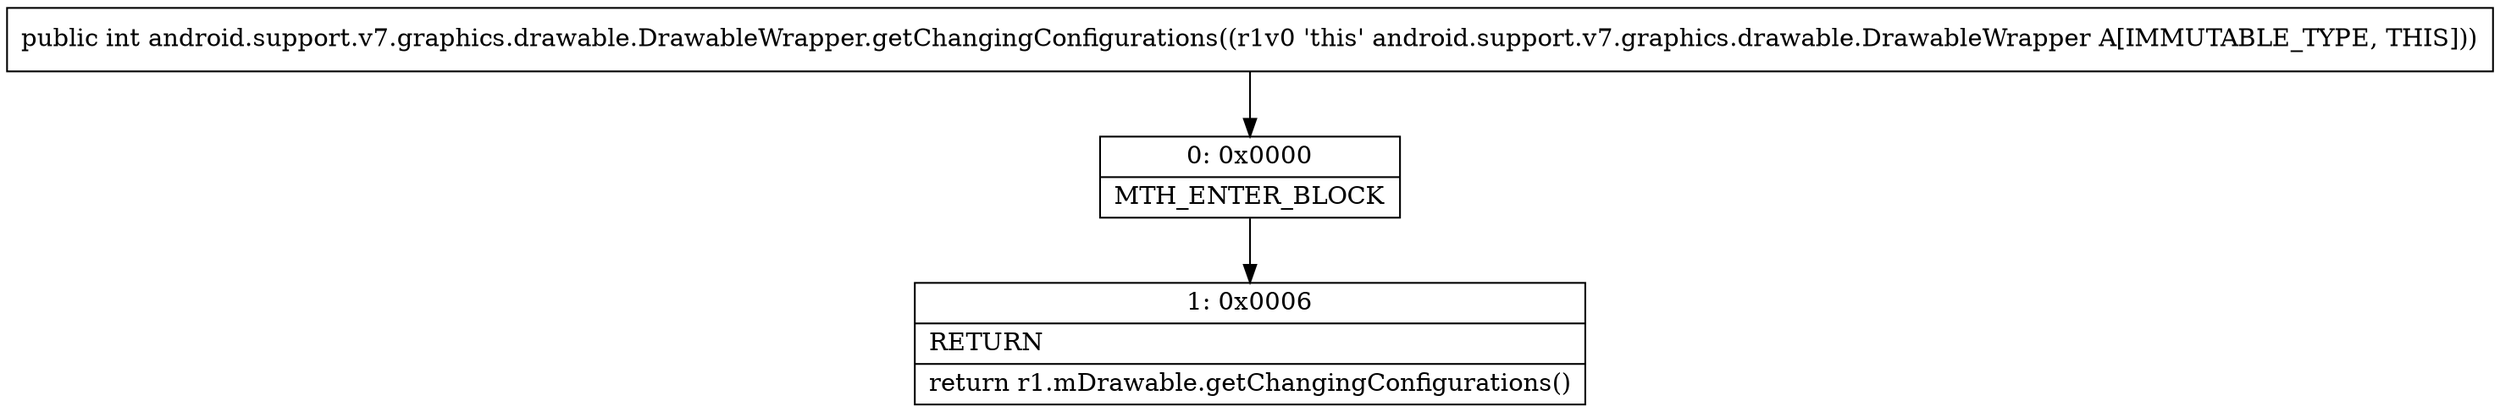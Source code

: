 digraph "CFG forandroid.support.v7.graphics.drawable.DrawableWrapper.getChangingConfigurations()I" {
Node_0 [shape=record,label="{0\:\ 0x0000|MTH_ENTER_BLOCK\l}"];
Node_1 [shape=record,label="{1\:\ 0x0006|RETURN\l|return r1.mDrawable.getChangingConfigurations()\l}"];
MethodNode[shape=record,label="{public int android.support.v7.graphics.drawable.DrawableWrapper.getChangingConfigurations((r1v0 'this' android.support.v7.graphics.drawable.DrawableWrapper A[IMMUTABLE_TYPE, THIS])) }"];
MethodNode -> Node_0;
Node_0 -> Node_1;
}

